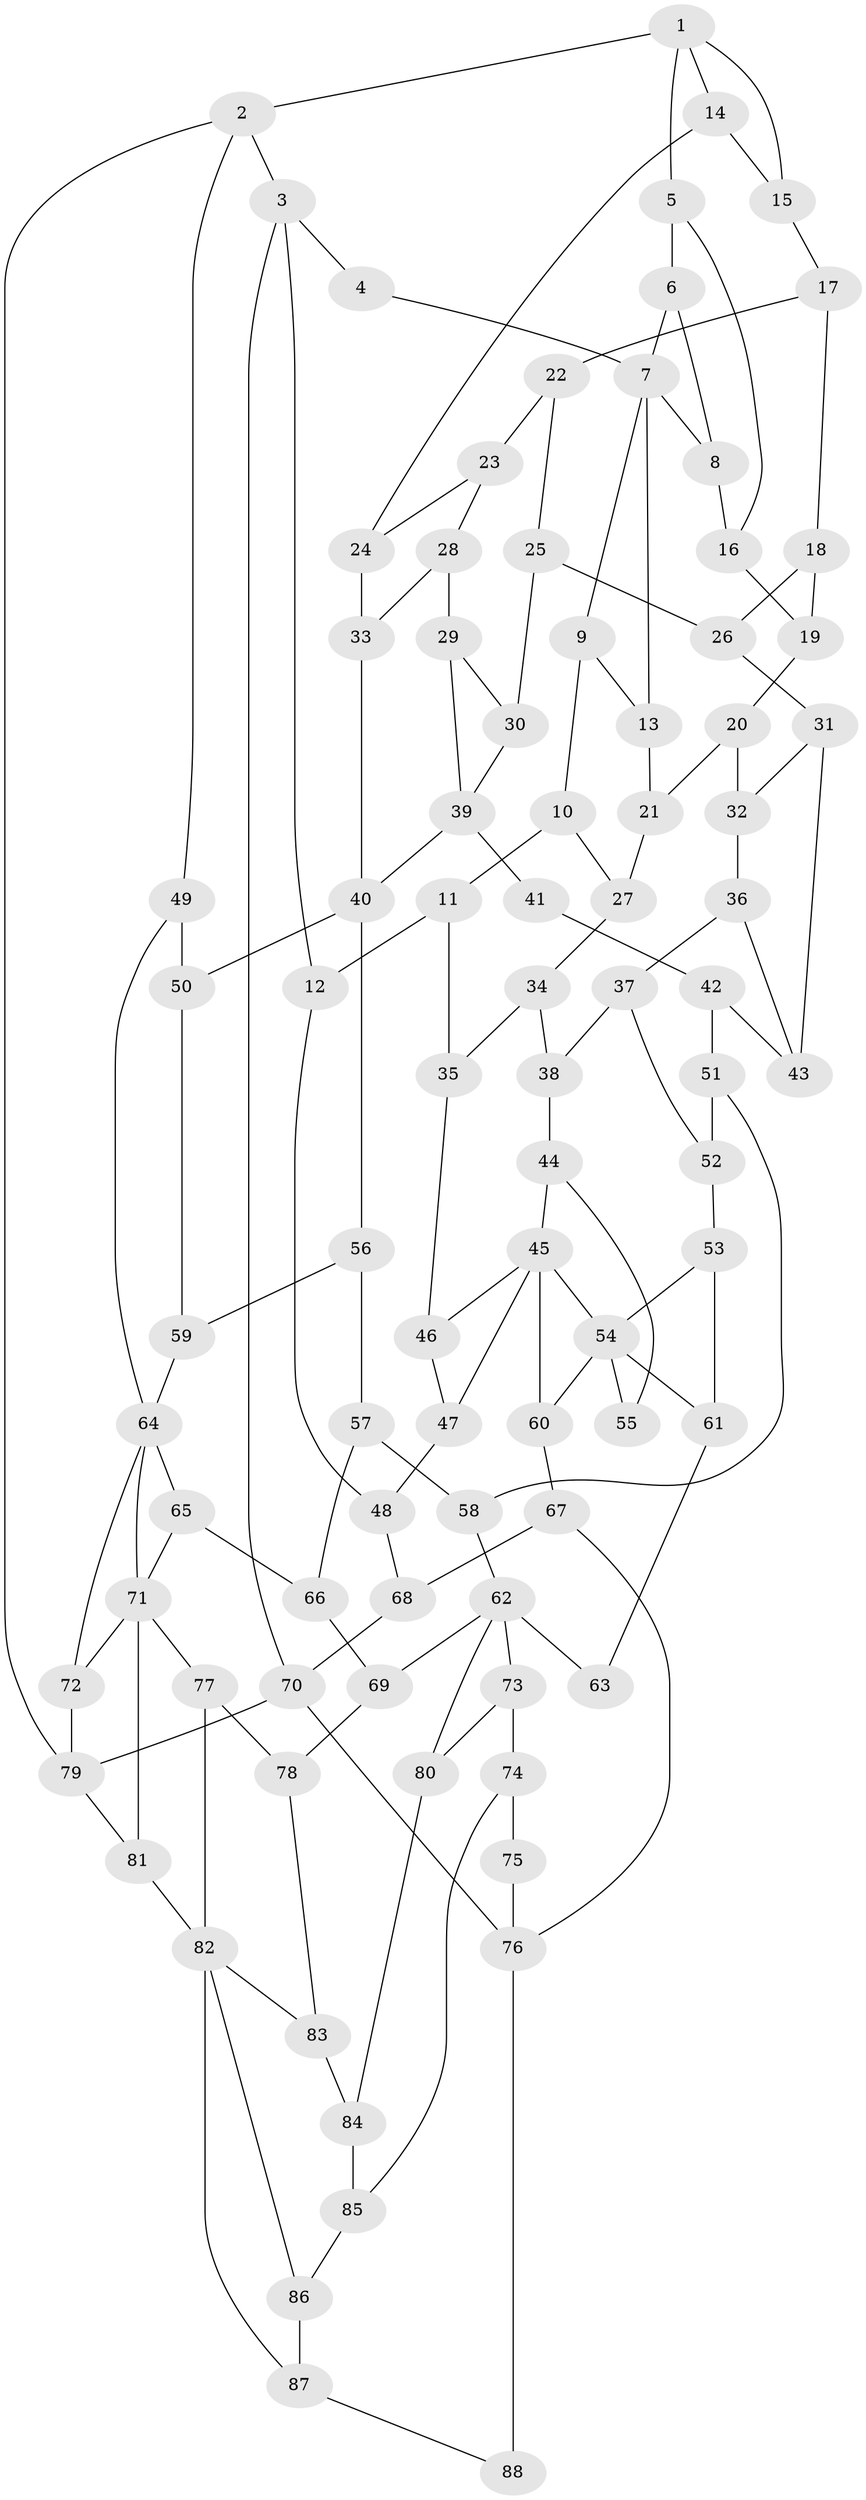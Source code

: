 // original degree distribution, {3: 0.016129032258064516, 6: 0.1935483870967742, 5: 0.5806451612903226, 4: 0.20967741935483872}
// Generated by graph-tools (version 1.1) at 2025/54/03/04/25 22:54:16]
// undirected, 88 vertices, 140 edges
graph export_dot {
  node [color=gray90,style=filled];
  1;
  2;
  3;
  4;
  5;
  6;
  7;
  8;
  9;
  10;
  11;
  12;
  13;
  14;
  15;
  16;
  17;
  18;
  19;
  20;
  21;
  22;
  23;
  24;
  25;
  26;
  27;
  28;
  29;
  30;
  31;
  32;
  33;
  34;
  35;
  36;
  37;
  38;
  39;
  40;
  41;
  42;
  43;
  44;
  45;
  46;
  47;
  48;
  49;
  50;
  51;
  52;
  53;
  54;
  55;
  56;
  57;
  58;
  59;
  60;
  61;
  62;
  63;
  64;
  65;
  66;
  67;
  68;
  69;
  70;
  71;
  72;
  73;
  74;
  75;
  76;
  77;
  78;
  79;
  80;
  81;
  82;
  83;
  84;
  85;
  86;
  87;
  88;
  1 -- 2 [weight=1.0];
  1 -- 5 [weight=1.0];
  1 -- 14 [weight=1.0];
  1 -- 15 [weight=1.0];
  2 -- 3 [weight=1.0];
  2 -- 49 [weight=1.0];
  2 -- 79 [weight=1.0];
  3 -- 4 [weight=1.0];
  3 -- 12 [weight=1.0];
  3 -- 70 [weight=1.0];
  4 -- 7 [weight=2.0];
  5 -- 6 [weight=1.0];
  5 -- 16 [weight=1.0];
  6 -- 7 [weight=1.0];
  6 -- 8 [weight=1.0];
  7 -- 8 [weight=1.0];
  7 -- 9 [weight=1.0];
  7 -- 13 [weight=1.0];
  8 -- 16 [weight=1.0];
  9 -- 10 [weight=1.0];
  9 -- 13 [weight=1.0];
  10 -- 11 [weight=1.0];
  10 -- 27 [weight=1.0];
  11 -- 12 [weight=1.0];
  11 -- 35 [weight=1.0];
  12 -- 48 [weight=1.0];
  13 -- 21 [weight=1.0];
  14 -- 15 [weight=1.0];
  14 -- 24 [weight=1.0];
  15 -- 17 [weight=1.0];
  16 -- 19 [weight=1.0];
  17 -- 18 [weight=1.0];
  17 -- 22 [weight=1.0];
  18 -- 19 [weight=1.0];
  18 -- 26 [weight=1.0];
  19 -- 20 [weight=1.0];
  20 -- 21 [weight=1.0];
  20 -- 32 [weight=1.0];
  21 -- 27 [weight=1.0];
  22 -- 23 [weight=1.0];
  22 -- 25 [weight=1.0];
  23 -- 24 [weight=1.0];
  23 -- 28 [weight=1.0];
  24 -- 33 [weight=1.0];
  25 -- 26 [weight=1.0];
  25 -- 30 [weight=1.0];
  26 -- 31 [weight=1.0];
  27 -- 34 [weight=1.0];
  28 -- 29 [weight=4.0];
  28 -- 33 [weight=1.0];
  29 -- 30 [weight=1.0];
  29 -- 39 [weight=1.0];
  30 -- 39 [weight=1.0];
  31 -- 32 [weight=1.0];
  31 -- 43 [weight=1.0];
  32 -- 36 [weight=1.0];
  33 -- 40 [weight=1.0];
  34 -- 35 [weight=1.0];
  34 -- 38 [weight=1.0];
  35 -- 46 [weight=1.0];
  36 -- 37 [weight=1.0];
  36 -- 43 [weight=1.0];
  37 -- 38 [weight=1.0];
  37 -- 52 [weight=1.0];
  38 -- 44 [weight=1.0];
  39 -- 40 [weight=2.0];
  39 -- 41 [weight=2.0];
  40 -- 50 [weight=1.0];
  40 -- 56 [weight=1.0];
  41 -- 42 [weight=1.0];
  42 -- 43 [weight=1.0];
  42 -- 51 [weight=1.0];
  44 -- 45 [weight=1.0];
  44 -- 55 [weight=1.0];
  45 -- 46 [weight=1.0];
  45 -- 47 [weight=1.0];
  45 -- 54 [weight=1.0];
  45 -- 60 [weight=1.0];
  46 -- 47 [weight=1.0];
  47 -- 48 [weight=1.0];
  48 -- 68 [weight=1.0];
  49 -- 50 [weight=1.0];
  49 -- 64 [weight=1.0];
  50 -- 59 [weight=1.0];
  51 -- 52 [weight=1.0];
  51 -- 58 [weight=1.0];
  52 -- 53 [weight=1.0];
  53 -- 54 [weight=1.0];
  53 -- 61 [weight=1.0];
  54 -- 55 [weight=2.0];
  54 -- 60 [weight=1.0];
  54 -- 61 [weight=1.0];
  56 -- 57 [weight=1.0];
  56 -- 59 [weight=1.0];
  57 -- 58 [weight=1.0];
  57 -- 66 [weight=1.0];
  58 -- 62 [weight=1.0];
  59 -- 64 [weight=1.0];
  60 -- 67 [weight=1.0];
  61 -- 63 [weight=1.0];
  62 -- 63 [weight=2.0];
  62 -- 69 [weight=1.0];
  62 -- 73 [weight=1.0];
  62 -- 80 [weight=1.0];
  64 -- 65 [weight=2.0];
  64 -- 71 [weight=1.0];
  64 -- 72 [weight=1.0];
  65 -- 66 [weight=1.0];
  65 -- 71 [weight=1.0];
  66 -- 69 [weight=1.0];
  67 -- 68 [weight=1.0];
  67 -- 76 [weight=1.0];
  68 -- 70 [weight=1.0];
  69 -- 78 [weight=1.0];
  70 -- 76 [weight=1.0];
  70 -- 79 [weight=1.0];
  71 -- 72 [weight=1.0];
  71 -- 77 [weight=1.0];
  71 -- 81 [weight=1.0];
  72 -- 79 [weight=1.0];
  73 -- 74 [weight=1.0];
  73 -- 80 [weight=1.0];
  74 -- 75 [weight=1.0];
  74 -- 85 [weight=1.0];
  75 -- 76 [weight=2.0];
  76 -- 88 [weight=2.0];
  77 -- 78 [weight=1.0];
  77 -- 82 [weight=1.0];
  78 -- 83 [weight=1.0];
  79 -- 81 [weight=1.0];
  80 -- 84 [weight=1.0];
  81 -- 82 [weight=2.0];
  82 -- 83 [weight=1.0];
  82 -- 86 [weight=1.0];
  82 -- 87 [weight=1.0];
  83 -- 84 [weight=1.0];
  84 -- 85 [weight=1.0];
  85 -- 86 [weight=1.0];
  86 -- 87 [weight=1.0];
  87 -- 88 [weight=1.0];
}
